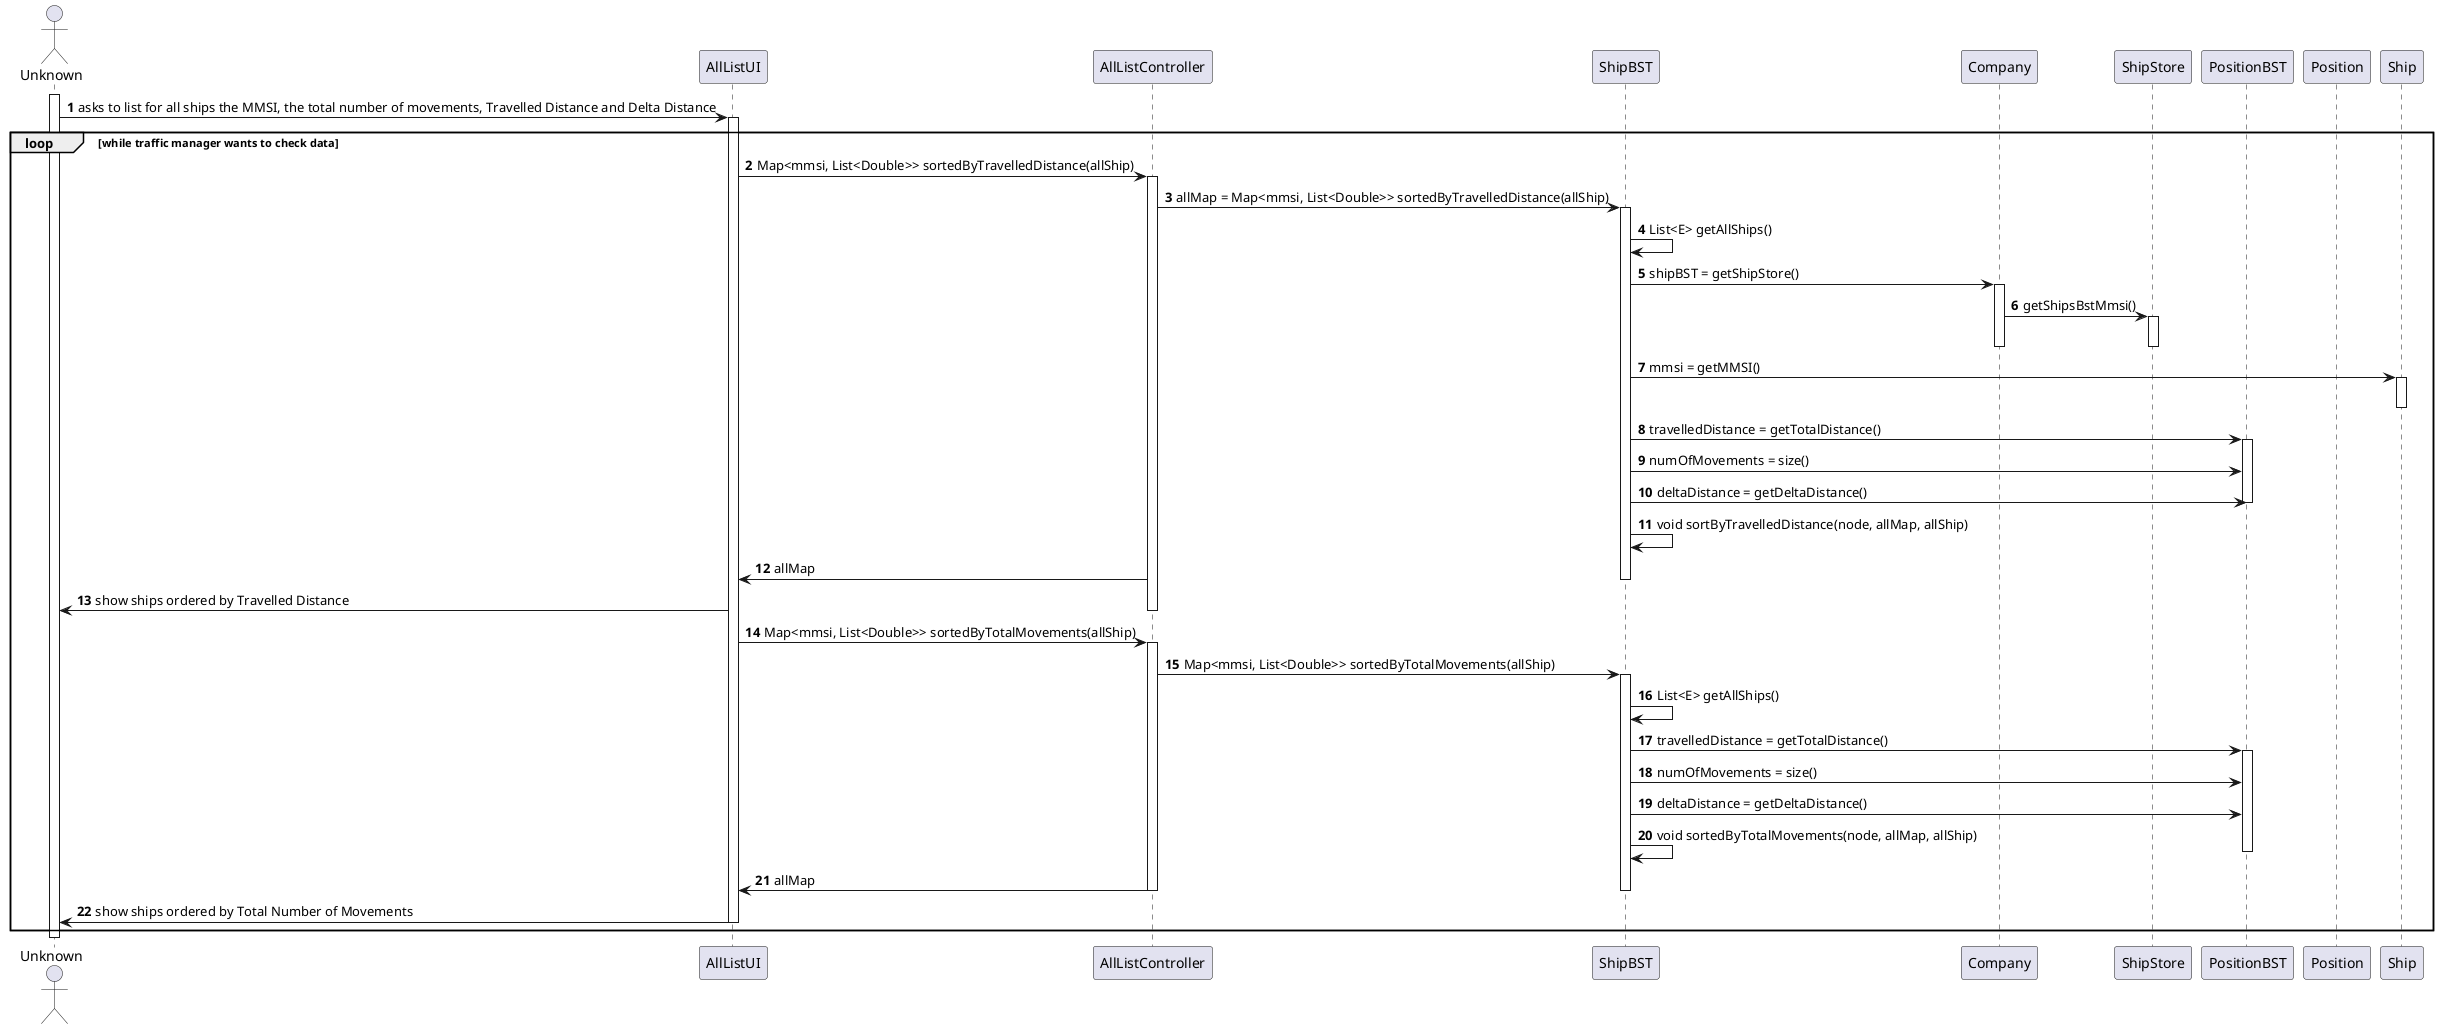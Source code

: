 @startuml
autonumber
'hide footbox
actor "Unknown" as ADM

participant "AllListUI" as UI
participant "AllListController" as CTRL
participant "ShipBST" as STORE
participant "Company" as COMP
participant "ShipStore" as SHSTR
participant "PositionBST" as BST
participant "Position" as POS
participant "Ship" as SHIP


activate ADM
ADM -> UI : asks to list for all ships the MMSI, the total number of movements, Travelled Distance and Delta Distance
activate UI
loop while traffic manager wants to check data

UI -> CTRL : Map<mmsi, List<Double>> sortedByTravelledDistance(allShip)
activate CTRL
CTRL -> STORE : allMap = Map<mmsi, List<Double>> sortedByTravelledDistance(allShip)
activate STORE
STORE -> STORE : List<E> getAllShips()
STORE -> COMP : shipBST = getShipStore()
activate COMP
COMP -> SHSTR : getShipsBstMmsi()
activate SHSTR
deactivate SHSTR
deactivate COMP
STORE -> SHIP : mmsi = getMMSI()
activate SHIP
deactivate SHIP
STORE -> BST : travelledDistance = getTotalDistance()
activate BST
STORE -> BST : numOfMovements = size()
STORE -> BST : deltaDistance = getDeltaDistance()
deactivate BST
STORE -> STORE : void sortByTravelledDistance(node, allMap, allShip)
CTRL -> UI : allMap
deactivate STORE
UI -> ADM : show ships ordered by Travelled Distance
deactivate CTRL

UI -> CTRL : Map<mmsi, List<Double>> sortedByTotalMovements(allShip)
activate CTRL
CTRL -> STORE : Map<mmsi, List<Double>> sortedByTotalMovements(allShip)
activate STORE
STORE -> STORE : List<E> getAllShips()
STORE -> BST : travelledDistance = getTotalDistance()
activate BST
STORE -> BST : numOfMovements = size()
STORE -> BST : deltaDistance = getDeltaDistance()
STORE -> STORE : void sortedByTotalMovements(node, allMap, allShip)
deactivate BST
CTRL -> UI : allMap

deactivate STORE

deactivate CTRL
UI -> ADM : show ships ordered by Total Number of Movements
deactivate UI
end
deactivate ADM

@enduml